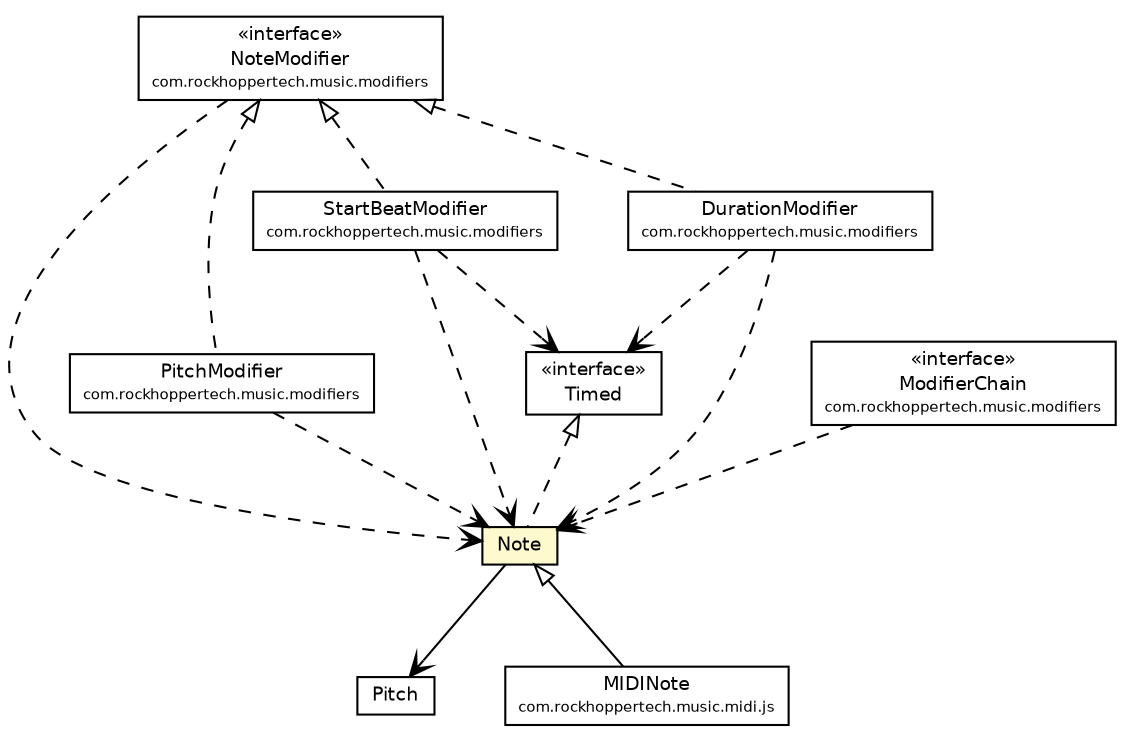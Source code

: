 #!/usr/local/bin/dot
#
# Class diagram 
# Generated by UMLGraph version R5_6-24-gf6e263 (http://www.umlgraph.org/)
#

digraph G {
	edge [fontname="Helvetica",fontsize=10,labelfontname="Helvetica",labelfontsize=10];
	node [fontname="Helvetica",fontsize=10,shape=plaintext];
	nodesep=0.25;
	ranksep=0.5;
	// com.rockhoppertech.music.Timed
	c4290 [label=<<table title="com.rockhoppertech.music.Timed" border="0" cellborder="1" cellspacing="0" cellpadding="2" port="p" href="./Timed.html">
		<tr><td><table border="0" cellspacing="0" cellpadding="1">
<tr><td align="center" balign="center"> &#171;interface&#187; </td></tr>
<tr><td align="center" balign="center"> Timed </td></tr>
		</table></td></tr>
		</table>>, URL="./Timed.html", fontname="Helvetica", fontcolor="black", fontsize=9.0];
	// com.rockhoppertech.music.Pitch
	c4293 [label=<<table title="com.rockhoppertech.music.Pitch" border="0" cellborder="1" cellspacing="0" cellpadding="2" port="p" href="./Pitch.html">
		<tr><td><table border="0" cellspacing="0" cellpadding="1">
<tr><td align="center" balign="center"> Pitch </td></tr>
		</table></td></tr>
		</table>>, URL="./Pitch.html", fontname="Helvetica", fontcolor="black", fontsize=9.0];
	// com.rockhoppertech.music.Note
	c4299 [label=<<table title="com.rockhoppertech.music.Note" border="0" cellborder="1" cellspacing="0" cellpadding="2" port="p" bgcolor="lemonChiffon" href="./Note.html">
		<tr><td><table border="0" cellspacing="0" cellpadding="1">
<tr><td align="center" balign="center"> Note </td></tr>
		</table></td></tr>
		</table>>, URL="./Note.html", fontname="Helvetica", fontcolor="black", fontsize=9.0];
	// com.rockhoppertech.music.midi.js.MIDINote
	c4318 [label=<<table title="com.rockhoppertech.music.midi.js.MIDINote" border="0" cellborder="1" cellspacing="0" cellpadding="2" port="p" href="./midi/js/MIDINote.html">
		<tr><td><table border="0" cellspacing="0" cellpadding="1">
<tr><td align="center" balign="center"> MIDINote </td></tr>
<tr><td align="center" balign="center"><font point-size="7.0"> com.rockhoppertech.music.midi.js </font></td></tr>
		</table></td></tr>
		</table>>, URL="./midi/js/MIDINote.html", fontname="Helvetica", fontcolor="black", fontsize=9.0];
	// com.rockhoppertech.music.modifiers.StartBeatModifier
	c4333 [label=<<table title="com.rockhoppertech.music.modifiers.StartBeatModifier" border="0" cellborder="1" cellspacing="0" cellpadding="2" port="p" href="./modifiers/StartBeatModifier.html">
		<tr><td><table border="0" cellspacing="0" cellpadding="1">
<tr><td align="center" balign="center"> StartBeatModifier </td></tr>
<tr><td align="center" balign="center"><font point-size="7.0"> com.rockhoppertech.music.modifiers </font></td></tr>
		</table></td></tr>
		</table>>, URL="./modifiers/StartBeatModifier.html", fontname="Helvetica", fontcolor="black", fontsize=9.0];
	// com.rockhoppertech.music.modifiers.PitchModifier
	c4334 [label=<<table title="com.rockhoppertech.music.modifiers.PitchModifier" border="0" cellborder="1" cellspacing="0" cellpadding="2" port="p" href="./modifiers/PitchModifier.html">
		<tr><td><table border="0" cellspacing="0" cellpadding="1">
<tr><td align="center" balign="center"> PitchModifier </td></tr>
<tr><td align="center" balign="center"><font point-size="7.0"> com.rockhoppertech.music.modifiers </font></td></tr>
		</table></td></tr>
		</table>>, URL="./modifiers/PitchModifier.html", fontname="Helvetica", fontcolor="black", fontsize=9.0];
	// com.rockhoppertech.music.modifiers.NoteModifier
	c4335 [label=<<table title="com.rockhoppertech.music.modifiers.NoteModifier" border="0" cellborder="1" cellspacing="0" cellpadding="2" port="p" href="./modifiers/NoteModifier.html">
		<tr><td><table border="0" cellspacing="0" cellpadding="1">
<tr><td align="center" balign="center"> &#171;interface&#187; </td></tr>
<tr><td align="center" balign="center"> NoteModifier </td></tr>
<tr><td align="center" balign="center"><font point-size="7.0"> com.rockhoppertech.music.modifiers </font></td></tr>
		</table></td></tr>
		</table>>, URL="./modifiers/NoteModifier.html", fontname="Helvetica", fontcolor="black", fontsize=9.0];
	// com.rockhoppertech.music.modifiers.ModifierChain
	c4336 [label=<<table title="com.rockhoppertech.music.modifiers.ModifierChain" border="0" cellborder="1" cellspacing="0" cellpadding="2" port="p" href="./modifiers/ModifierChain.html">
		<tr><td><table border="0" cellspacing="0" cellpadding="1">
<tr><td align="center" balign="center"> &#171;interface&#187; </td></tr>
<tr><td align="center" balign="center"> ModifierChain </td></tr>
<tr><td align="center" balign="center"><font point-size="7.0"> com.rockhoppertech.music.modifiers </font></td></tr>
		</table></td></tr>
		</table>>, URL="./modifiers/ModifierChain.html", fontname="Helvetica", fontcolor="black", fontsize=9.0];
	// com.rockhoppertech.music.modifiers.DurationModifier
	c4341 [label=<<table title="com.rockhoppertech.music.modifiers.DurationModifier" border="0" cellborder="1" cellspacing="0" cellpadding="2" port="p" href="./modifiers/DurationModifier.html">
		<tr><td><table border="0" cellspacing="0" cellpadding="1">
<tr><td align="center" balign="center"> DurationModifier </td></tr>
<tr><td align="center" balign="center"><font point-size="7.0"> com.rockhoppertech.music.modifiers </font></td></tr>
		</table></td></tr>
		</table>>, URL="./modifiers/DurationModifier.html", fontname="Helvetica", fontcolor="black", fontsize=9.0];
	//com.rockhoppertech.music.Note implements com.rockhoppertech.music.Timed
	c4290:p -> c4299:p [dir=back,arrowtail=empty,style=dashed];
	//com.rockhoppertech.music.midi.js.MIDINote extends com.rockhoppertech.music.Note
	c4299:p -> c4318:p [dir=back,arrowtail=empty];
	//com.rockhoppertech.music.modifiers.StartBeatModifier implements com.rockhoppertech.music.modifiers.NoteModifier
	c4335:p -> c4333:p [dir=back,arrowtail=empty,style=dashed];
	//com.rockhoppertech.music.modifiers.PitchModifier implements com.rockhoppertech.music.modifiers.NoteModifier
	c4335:p -> c4334:p [dir=back,arrowtail=empty,style=dashed];
	//com.rockhoppertech.music.modifiers.DurationModifier implements com.rockhoppertech.music.modifiers.NoteModifier
	c4335:p -> c4341:p [dir=back,arrowtail=empty,style=dashed];
	// com.rockhoppertech.music.Note NAVASSOC com.rockhoppertech.music.Pitch
	c4299:p -> c4293:p [taillabel="", label="", headlabel="", fontname="Helvetica", fontcolor="black", fontsize=10.0, color="black", arrowhead=open];
	// com.rockhoppertech.music.modifiers.StartBeatModifier DEPEND com.rockhoppertech.music.Timed
	c4333:p -> c4290:p [taillabel="", label="", headlabel="", fontname="Helvetica", fontcolor="black", fontsize=10.0, color="black", arrowhead=open, style=dashed];
	// com.rockhoppertech.music.modifiers.StartBeatModifier DEPEND com.rockhoppertech.music.Note
	c4333:p -> c4299:p [taillabel="", label="", headlabel="", fontname="Helvetica", fontcolor="black", fontsize=10.0, color="black", arrowhead=open, style=dashed];
	// com.rockhoppertech.music.modifiers.PitchModifier DEPEND com.rockhoppertech.music.Note
	c4334:p -> c4299:p [taillabel="", label="", headlabel="", fontname="Helvetica", fontcolor="black", fontsize=10.0, color="black", arrowhead=open, style=dashed];
	// com.rockhoppertech.music.modifiers.NoteModifier DEPEND com.rockhoppertech.music.Note
	c4335:p -> c4299:p [taillabel="", label="", headlabel="", fontname="Helvetica", fontcolor="black", fontsize=10.0, color="black", arrowhead=open, style=dashed];
	// com.rockhoppertech.music.modifiers.ModifierChain DEPEND com.rockhoppertech.music.Note
	c4336:p -> c4299:p [taillabel="", label="", headlabel="", fontname="Helvetica", fontcolor="black", fontsize=10.0, color="black", arrowhead=open, style=dashed];
	// com.rockhoppertech.music.modifiers.DurationModifier DEPEND com.rockhoppertech.music.Timed
	c4341:p -> c4290:p [taillabel="", label="", headlabel="", fontname="Helvetica", fontcolor="black", fontsize=10.0, color="black", arrowhead=open, style=dashed];
	// com.rockhoppertech.music.modifiers.DurationModifier DEPEND com.rockhoppertech.music.Note
	c4341:p -> c4299:p [taillabel="", label="", headlabel="", fontname="Helvetica", fontcolor="black", fontsize=10.0, color="black", arrowhead=open, style=dashed];
}

